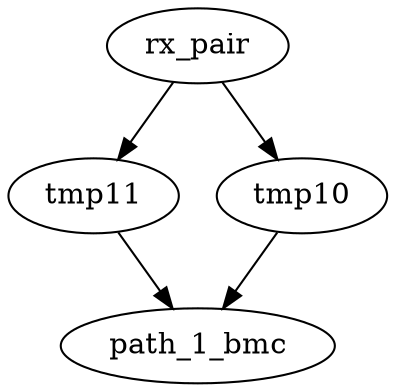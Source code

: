 strict digraph "" {
	tmp11	 [complexity=5,
		importance=0.333333306342,
		rank=0.0666666612684];
	path_1_bmc	 [complexity=0,
		importance=0.217948606335,
		rank=0.0];
	tmp11 -> path_1_bmc;
	rx_pair	 [complexity=7,
		importance=0.435897293644,
		rank=0.0622710419492];
	rx_pair -> tmp11;
	tmp10	 [complexity=5,
		importance=0.333333306342,
		rank=0.0666666612684];
	rx_pair -> tmp10;
	tmp10 -> path_1_bmc;
}
